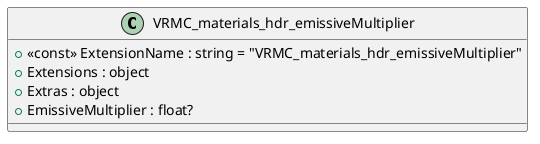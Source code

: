 @startuml
class VRMC_materials_hdr_emissiveMultiplier {
    + <<const>> ExtensionName : string = "VRMC_materials_hdr_emissiveMultiplier"
    + Extensions : object
    + Extras : object
    + EmissiveMultiplier : float?
}
@enduml
